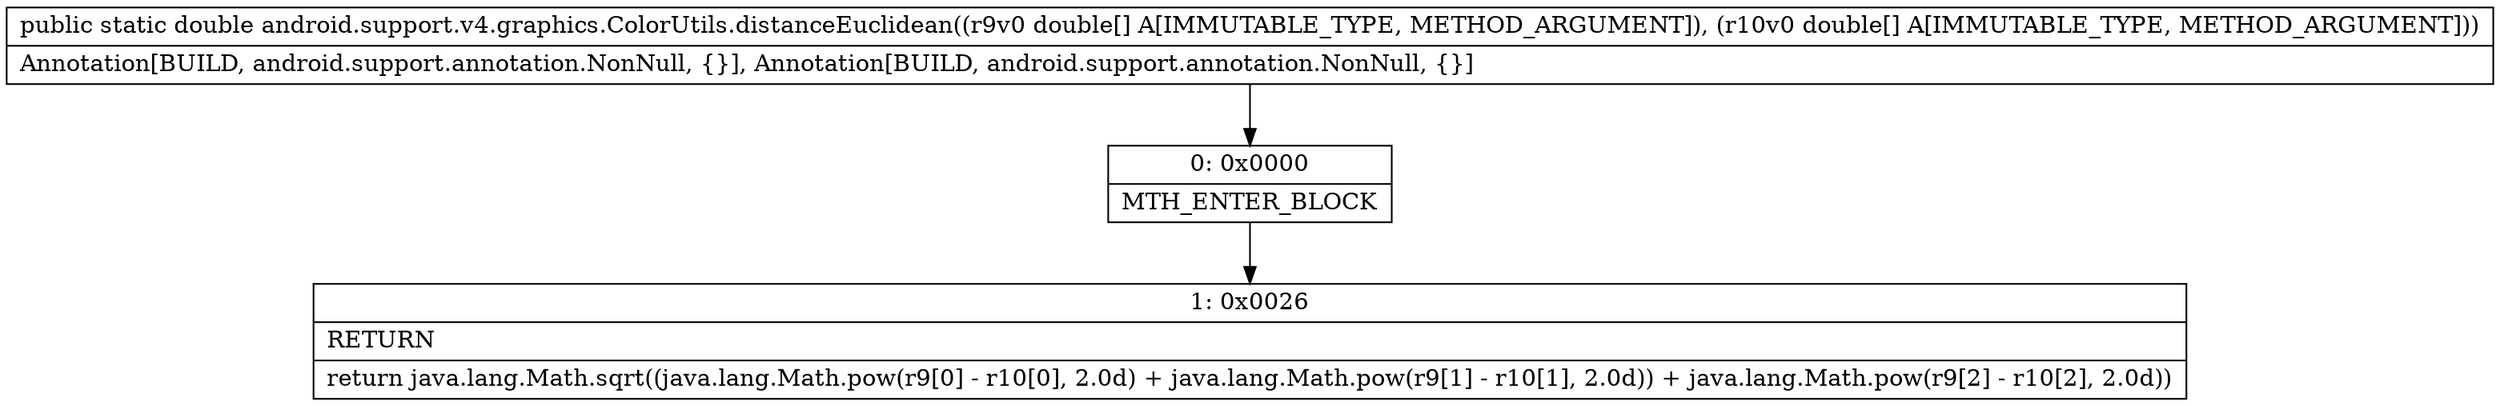digraph "CFG forandroid.support.v4.graphics.ColorUtils.distanceEuclidean([D[D)D" {
Node_0 [shape=record,label="{0\:\ 0x0000|MTH_ENTER_BLOCK\l}"];
Node_1 [shape=record,label="{1\:\ 0x0026|RETURN\l|return java.lang.Math.sqrt((java.lang.Math.pow(r9[0] \- r10[0], 2.0d) + java.lang.Math.pow(r9[1] \- r10[1], 2.0d)) + java.lang.Math.pow(r9[2] \- r10[2], 2.0d))\l}"];
MethodNode[shape=record,label="{public static double android.support.v4.graphics.ColorUtils.distanceEuclidean((r9v0 double[] A[IMMUTABLE_TYPE, METHOD_ARGUMENT]), (r10v0 double[] A[IMMUTABLE_TYPE, METHOD_ARGUMENT]))  | Annotation[BUILD, android.support.annotation.NonNull, \{\}], Annotation[BUILD, android.support.annotation.NonNull, \{\}]\l}"];
MethodNode -> Node_0;
Node_0 -> Node_1;
}

